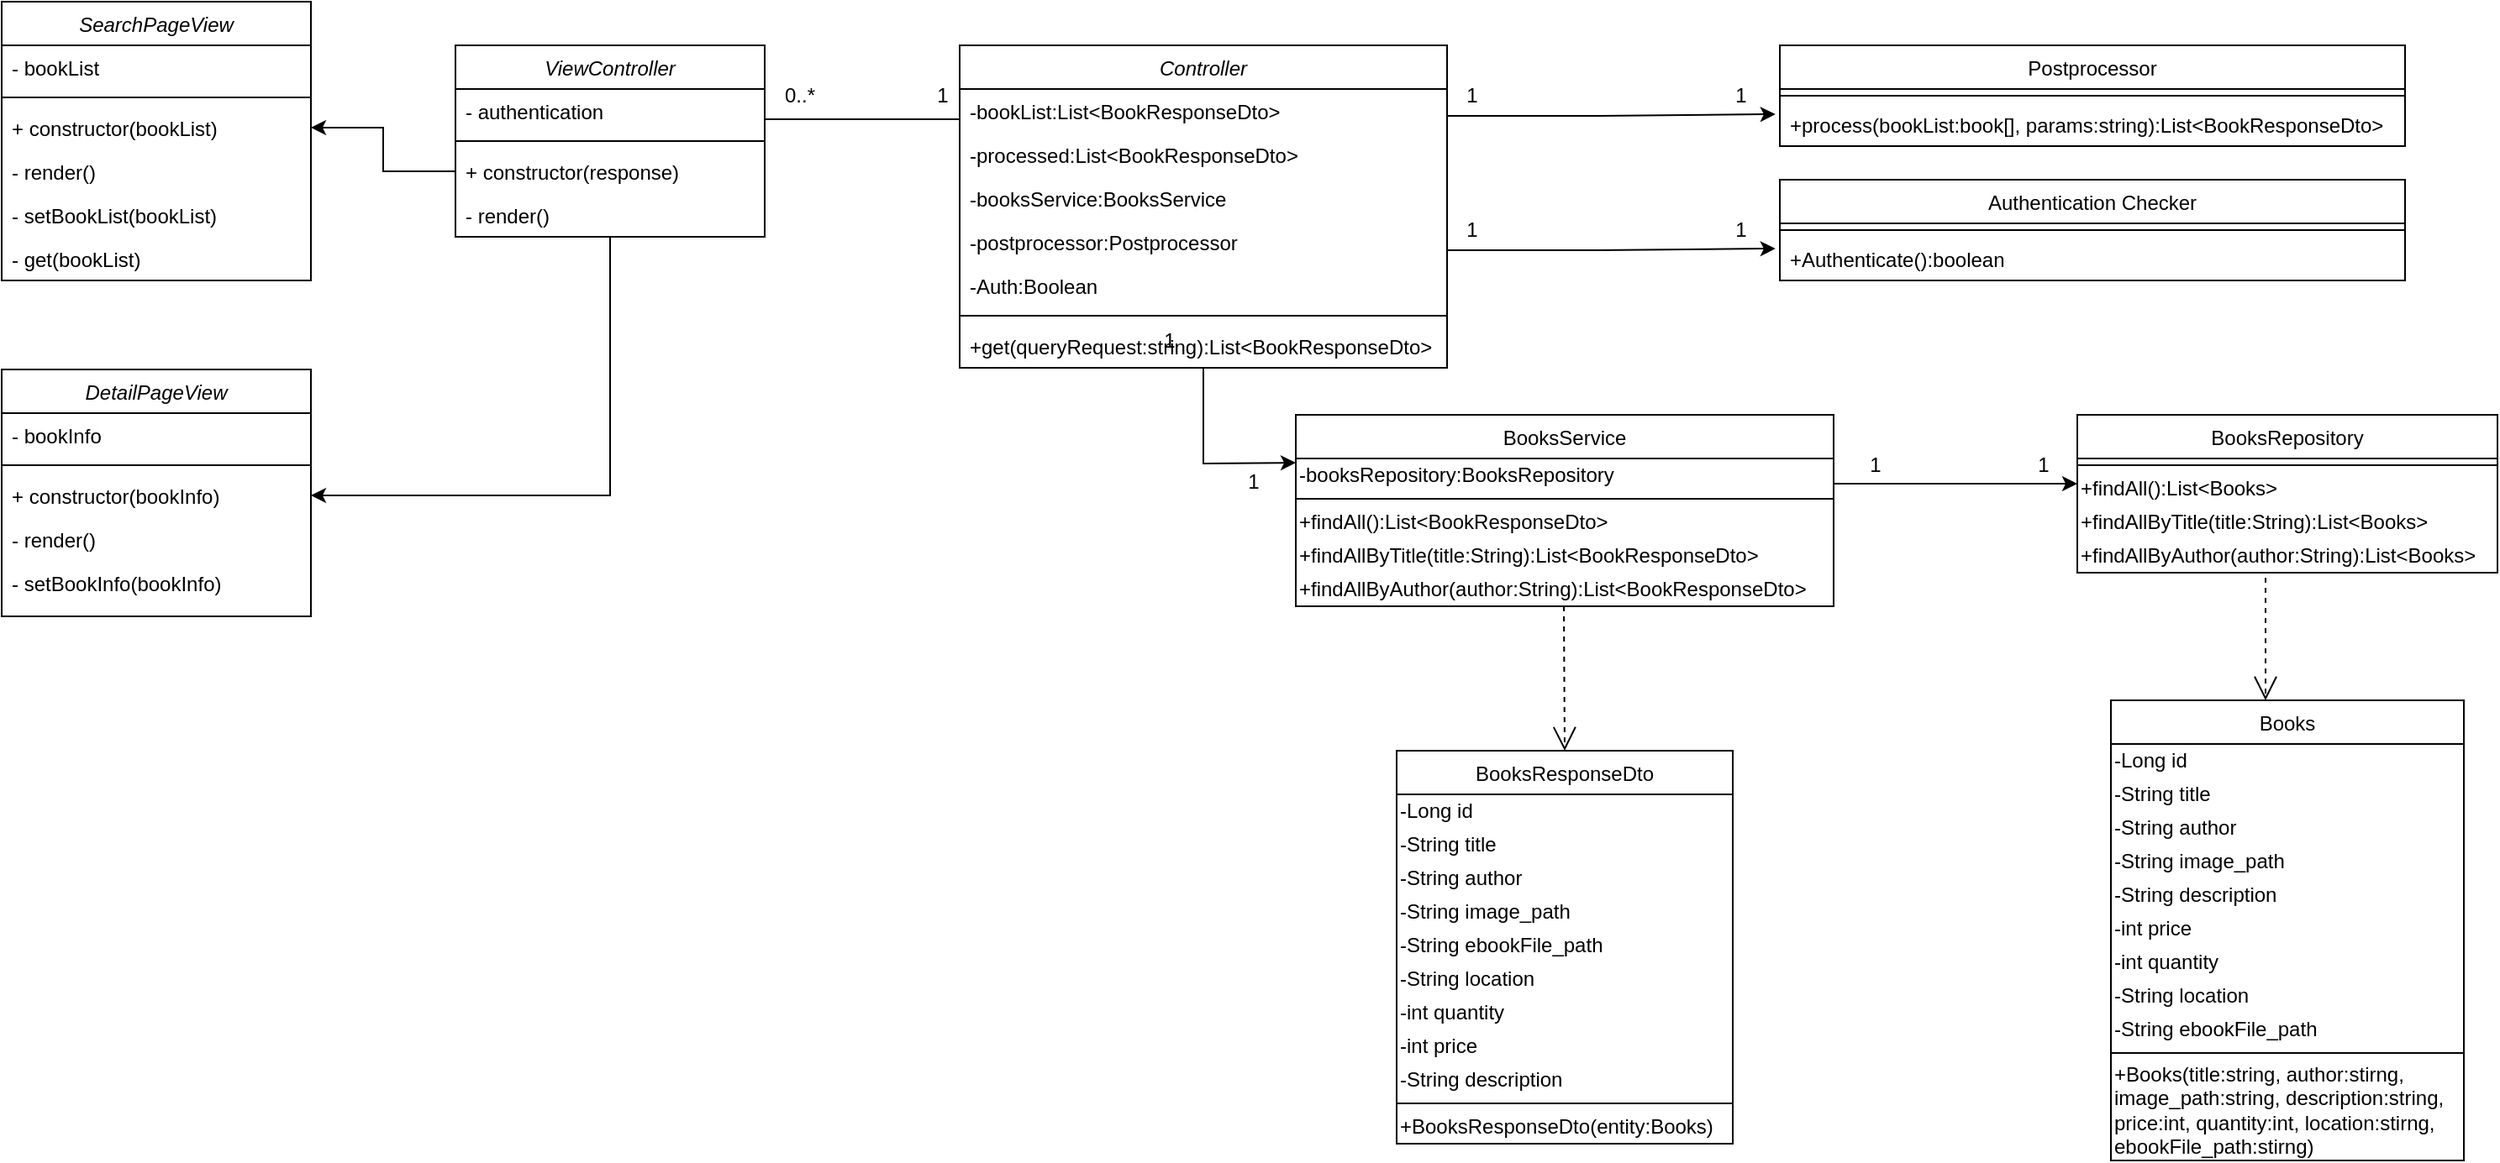<?xml version="1.0" encoding="UTF-8"?>
<mxfile version="14.6.12" type="google">
  <diagram id="C5RBs43oDa-KdzZeNtuy" name="Page-1">
    <mxGraphModel dx="1527" dy="783" grid="1" gridSize="10" guides="1" tooltips="1" connect="1" arrows="1" fold="1" page="1" pageScale="1" pageWidth="827" pageHeight="1169" math="0" shadow="0">
      <root>
        <mxCell id="WIyWlLk6GJQsqaUBKTNV-0" />
        <mxCell id="WIyWlLk6GJQsqaUBKTNV-1" parent="WIyWlLk6GJQsqaUBKTNV-0" />
        <mxCell id="rIcRkJEfpDPE-DKYKapH-11" style="edgeStyle=orthogonalEdgeStyle;rounded=0;orthogonalLoop=1;jettySize=auto;html=1;entryX=1;entryY=0.5;entryDx=0;entryDy=0;exitX=0.5;exitY=1;exitDx=0;exitDy=0;" parent="WIyWlLk6GJQsqaUBKTNV-1" source="KyIwPCERVtKZh0uVxA03-13" target="rIcRkJEfpDPE-DKYKapH-8" edge="1">
          <mxGeometry relative="1" as="geometry">
            <mxPoint x="101.08" y="233.012" as="sourcePoint" />
          </mxGeometry>
        </mxCell>
        <mxCell id="zkfFHV4jXpPFQw0GAbJ--17" value="Postprocessor" style="swimlane;fontStyle=0;align=center;verticalAlign=top;childLayout=stackLayout;horizontal=1;startSize=26;horizontalStack=0;resizeParent=1;resizeLast=0;collapsible=1;marginBottom=0;rounded=0;shadow=0;strokeWidth=1;" parent="WIyWlLk6GJQsqaUBKTNV-1" vertex="1">
          <mxGeometry x="798" y="120" width="372" height="60" as="geometry">
            <mxRectangle x="550" y="140" width="160" height="26" as="alternateBounds" />
          </mxGeometry>
        </mxCell>
        <mxCell id="zkfFHV4jXpPFQw0GAbJ--23" value="" style="line;html=1;strokeWidth=1;align=left;verticalAlign=middle;spacingTop=-1;spacingLeft=3;spacingRight=3;rotatable=0;labelPosition=right;points=[];portConstraint=eastwest;" parent="zkfFHV4jXpPFQw0GAbJ--17" vertex="1">
          <mxGeometry y="26" width="372" height="8" as="geometry" />
        </mxCell>
        <mxCell id="zkfFHV4jXpPFQw0GAbJ--24" value="+process(bookList:book[], params:string):List&lt;BookResponseDto&gt;" style="text;align=left;verticalAlign=top;spacingLeft=4;spacingRight=4;overflow=hidden;rotatable=0;points=[[0,0.5],[1,0.5]];portConstraint=eastwest;" parent="zkfFHV4jXpPFQw0GAbJ--17" vertex="1">
          <mxGeometry y="34" width="372" height="26" as="geometry" />
        </mxCell>
        <mxCell id="zkfFHV4jXpPFQw0GAbJ--0" value="Controller" style="swimlane;fontStyle=2;align=center;verticalAlign=top;childLayout=stackLayout;horizontal=1;startSize=26;horizontalStack=0;resizeParent=1;resizeLast=0;collapsible=1;marginBottom=0;rounded=0;shadow=0;strokeWidth=1;" parent="WIyWlLk6GJQsqaUBKTNV-1" vertex="1">
          <mxGeometry x="310" y="120" width="290" height="192" as="geometry">
            <mxRectangle x="230" y="140" width="160" height="26" as="alternateBounds" />
          </mxGeometry>
        </mxCell>
        <mxCell id="KyIwPCERVtKZh0uVxA03-4" value="-bookList:List&lt;BookResponseDto&gt;&#xa;" style="text;align=left;verticalAlign=top;spacingLeft=4;spacingRight=4;overflow=hidden;rotatable=0;points=[[0,0.5],[1,0.5]];portConstraint=eastwest;" parent="zkfFHV4jXpPFQw0GAbJ--0" vertex="1">
          <mxGeometry y="26" width="290" height="26" as="geometry" />
        </mxCell>
        <mxCell id="KyIwPCERVtKZh0uVxA03-7" value="-processed:List&lt;BookResponseDto&gt;&#xa;" style="text;align=left;verticalAlign=top;spacingLeft=4;spacingRight=4;overflow=hidden;rotatable=0;points=[[0,0.5],[1,0.5]];portConstraint=eastwest;" parent="zkfFHV4jXpPFQw0GAbJ--0" vertex="1">
          <mxGeometry y="52" width="290" height="26" as="geometry" />
        </mxCell>
        <mxCell id="TJAdjBnr4JNYetZfP2Mc-32" value="-booksService:BooksService&#xa;" style="text;align=left;verticalAlign=top;spacingLeft=4;spacingRight=4;overflow=hidden;rotatable=0;points=[[0,0.5],[1,0.5]];portConstraint=eastwest;" parent="zkfFHV4jXpPFQw0GAbJ--0" vertex="1">
          <mxGeometry y="78" width="290" height="26" as="geometry" />
        </mxCell>
        <mxCell id="TJAdjBnr4JNYetZfP2Mc-33" value="-postprocessor:Postprocessor&#xa;" style="text;align=left;verticalAlign=top;spacingLeft=4;spacingRight=4;overflow=hidden;rotatable=0;points=[[0,0.5],[1,0.5]];portConstraint=eastwest;" parent="zkfFHV4jXpPFQw0GAbJ--0" vertex="1">
          <mxGeometry y="104" width="290" height="26" as="geometry" />
        </mxCell>
        <mxCell id="Cd2y-sdAbBTNfxTbk6kR-6" value="-Auth:Boolean&#xa;" style="text;align=left;verticalAlign=top;spacingLeft=4;spacingRight=4;overflow=hidden;rotatable=0;points=[[0,0.5],[1,0.5]];portConstraint=eastwest;" vertex="1" parent="zkfFHV4jXpPFQw0GAbJ--0">
          <mxGeometry y="130" width="290" height="26" as="geometry" />
        </mxCell>
        <mxCell id="zkfFHV4jXpPFQw0GAbJ--4" value="" style="line;html=1;strokeWidth=1;align=left;verticalAlign=middle;spacingTop=-1;spacingLeft=3;spacingRight=3;rotatable=0;labelPosition=right;points=[];portConstraint=eastwest;" parent="zkfFHV4jXpPFQw0GAbJ--0" vertex="1">
          <mxGeometry y="156" width="290" height="10" as="geometry" />
        </mxCell>
        <mxCell id="zkfFHV4jXpPFQw0GAbJ--5" value="+get(queryRequest:string):List&lt;BookResponseDto&gt;" style="text;align=left;verticalAlign=top;spacingLeft=4;spacingRight=4;overflow=hidden;rotatable=0;points=[[0,0.5],[1,0.5]];portConstraint=eastwest;" parent="zkfFHV4jXpPFQw0GAbJ--0" vertex="1">
          <mxGeometry y="166" width="290" height="26" as="geometry" />
        </mxCell>
        <mxCell id="zkfFHV4jXpPFQw0GAbJ--13" value="BooksRepository" style="swimlane;fontStyle=0;align=center;verticalAlign=top;childLayout=stackLayout;horizontal=1;startSize=26;horizontalStack=0;resizeParent=1;resizeLast=0;collapsible=1;marginBottom=0;rounded=0;shadow=0;strokeWidth=1;" parent="WIyWlLk6GJQsqaUBKTNV-1" vertex="1">
          <mxGeometry x="975" y="340" width="250" height="94" as="geometry">
            <mxRectangle x="340" y="380" width="170" height="26" as="alternateBounds" />
          </mxGeometry>
        </mxCell>
        <mxCell id="zkfFHV4jXpPFQw0GAbJ--15" value="" style="line;html=1;strokeWidth=1;align=left;verticalAlign=middle;spacingTop=-1;spacingLeft=3;spacingRight=3;rotatable=0;labelPosition=right;points=[];portConstraint=eastwest;" parent="zkfFHV4jXpPFQw0GAbJ--13" vertex="1">
          <mxGeometry y="26" width="250" height="8" as="geometry" />
        </mxCell>
        <mxCell id="KyIwPCERVtKZh0uVxA03-1" value="+findAll():List&amp;lt;Books&amp;gt;" style="text;html=1;align=left;verticalAlign=middle;resizable=0;points=[];autosize=1;strokeColor=none;" parent="zkfFHV4jXpPFQw0GAbJ--13" vertex="1">
          <mxGeometry y="34" width="250" height="20" as="geometry" />
        </mxCell>
        <mxCell id="jCG-hrCuMHHGsSeH38Ic-3" value="+findAllByTitle(title:String):List&amp;lt;Books&amp;gt;" style="text;html=1;align=left;verticalAlign=middle;resizable=0;points=[];autosize=1;strokeColor=none;" parent="zkfFHV4jXpPFQw0GAbJ--13" vertex="1">
          <mxGeometry y="54" width="250" height="20" as="geometry" />
        </mxCell>
        <mxCell id="jCG-hrCuMHHGsSeH38Ic-4" value="+findAllByAuthor(author:String):List&amp;lt;Books&amp;gt;" style="text;html=1;align=left;verticalAlign=middle;resizable=0;points=[];autosize=1;strokeColor=none;" parent="zkfFHV4jXpPFQw0GAbJ--13" vertex="1">
          <mxGeometry y="74" width="250" height="20" as="geometry" />
        </mxCell>
        <mxCell id="KyIwPCERVtKZh0uVxA03-5" value="" style="endArrow=classic;html=1;exitX=0.5;exitY=1;exitDx=0;exitDy=0;rounded=0;entryX=0;entryY=0.25;entryDx=0;entryDy=0;" parent="WIyWlLk6GJQsqaUBKTNV-1" source="zkfFHV4jXpPFQw0GAbJ--0" target="TJAdjBnr4JNYetZfP2Mc-0" edge="1">
          <mxGeometry width="50" height="50" relative="1" as="geometry">
            <mxPoint x="600" y="330" as="sourcePoint" />
            <mxPoint x="580" y="499" as="targetPoint" />
            <Array as="points">
              <mxPoint x="455" y="369" />
            </Array>
          </mxGeometry>
        </mxCell>
        <mxCell id="KyIwPCERVtKZh0uVxA03-12" value="1" style="text;html=1;strokeColor=none;fillColor=none;align=center;verticalAlign=middle;whiteSpace=wrap;rounded=0;" parent="WIyWlLk6GJQsqaUBKTNV-1" vertex="1">
          <mxGeometry x="290" y="140" width="20" height="20" as="geometry" />
        </mxCell>
        <mxCell id="KyIwPCERVtKZh0uVxA03-8" value="" style="endArrow=classic;html=1;rounded=0;entryX=-0.007;entryY=0.269;entryDx=0;entryDy=0;entryPerimeter=0;" parent="WIyWlLk6GJQsqaUBKTNV-1" target="zkfFHV4jXpPFQw0GAbJ--24" edge="1">
          <mxGeometry width="50" height="50" relative="1" as="geometry">
            <mxPoint x="600" y="162" as="sourcePoint" />
            <mxPoint x="750" y="162" as="targetPoint" />
            <Array as="points">
              <mxPoint x="690" y="162" />
            </Array>
          </mxGeometry>
        </mxCell>
        <mxCell id="KyIwPCERVtKZh0uVxA03-13" value="ViewController" style="swimlane;fontStyle=2;align=center;verticalAlign=top;childLayout=stackLayout;horizontal=1;startSize=26;horizontalStack=0;resizeParent=1;resizeLast=0;collapsible=1;marginBottom=0;rounded=0;shadow=0;strokeWidth=1;" parent="WIyWlLk6GJQsqaUBKTNV-1" vertex="1">
          <mxGeometry x="10" y="120" width="184" height="114" as="geometry">
            <mxRectangle x="230" y="140" width="160" height="26" as="alternateBounds" />
          </mxGeometry>
        </mxCell>
        <mxCell id="WxyLka3byEOhRRzZj3TD-8" value="- authentication" style="text;align=left;verticalAlign=top;spacingLeft=4;spacingRight=4;overflow=hidden;rotatable=0;points=[[0,0.5],[1,0.5]];portConstraint=eastwest;" parent="KyIwPCERVtKZh0uVxA03-13" vertex="1">
          <mxGeometry y="26" width="184" height="26" as="geometry" />
        </mxCell>
        <mxCell id="KyIwPCERVtKZh0uVxA03-16" value="" style="line;html=1;strokeWidth=1;align=left;verticalAlign=middle;spacingTop=-1;spacingLeft=3;spacingRight=3;rotatable=0;labelPosition=right;points=[];portConstraint=eastwest;" parent="KyIwPCERVtKZh0uVxA03-13" vertex="1">
          <mxGeometry y="52" width="184" height="10" as="geometry" />
        </mxCell>
        <mxCell id="KyIwPCERVtKZh0uVxA03-17" value="+ constructor(response)" style="text;align=left;verticalAlign=top;spacingLeft=4;spacingRight=4;overflow=hidden;rotatable=0;points=[[0,0.5],[1,0.5]];portConstraint=eastwest;" parent="KyIwPCERVtKZh0uVxA03-13" vertex="1">
          <mxGeometry y="62" width="184" height="26" as="geometry" />
        </mxCell>
        <mxCell id="rIcRkJEfpDPE-DKYKapH-14" value="- render()" style="text;align=left;verticalAlign=top;spacingLeft=4;spacingRight=4;overflow=hidden;rotatable=0;points=[[0,0.5],[1,0.5]];portConstraint=eastwest;" parent="KyIwPCERVtKZh0uVxA03-13" vertex="1">
          <mxGeometry y="88" width="184" height="26" as="geometry" />
        </mxCell>
        <mxCell id="KyIwPCERVtKZh0uVxA03-20" value="0..*" style="text;html=1;strokeColor=none;fillColor=none;align=center;verticalAlign=middle;whiteSpace=wrap;rounded=0;" parent="WIyWlLk6GJQsqaUBKTNV-1" vertex="1">
          <mxGeometry x="200" y="140" width="30" height="20" as="geometry" />
        </mxCell>
        <mxCell id="TJAdjBnr4JNYetZfP2Mc-0" value="BooksService" style="swimlane;fontStyle=0;align=center;verticalAlign=top;childLayout=stackLayout;horizontal=1;startSize=26;horizontalStack=0;resizeParent=1;resizeLast=0;collapsible=1;marginBottom=0;rounded=0;shadow=0;strokeWidth=1;" parent="WIyWlLk6GJQsqaUBKTNV-1" vertex="1">
          <mxGeometry x="510" y="340" width="320" height="114" as="geometry">
            <mxRectangle x="340" y="380" width="170" height="26" as="alternateBounds" />
          </mxGeometry>
        </mxCell>
        <mxCell id="TJAdjBnr4JNYetZfP2Mc-31" value="-booksRepository:BooksRepository" style="text;html=1;align=left;verticalAlign=middle;resizable=0;points=[];autosize=1;strokeColor=none;" parent="TJAdjBnr4JNYetZfP2Mc-0" vertex="1">
          <mxGeometry y="26" width="320" height="20" as="geometry" />
        </mxCell>
        <mxCell id="TJAdjBnr4JNYetZfP2Mc-1" value="" style="line;html=1;strokeWidth=1;align=left;verticalAlign=middle;spacingTop=-1;spacingLeft=3;spacingRight=3;rotatable=0;labelPosition=right;points=[];portConstraint=eastwest;" parent="TJAdjBnr4JNYetZfP2Mc-0" vertex="1">
          <mxGeometry y="46" width="320" height="8" as="geometry" />
        </mxCell>
        <mxCell id="TJAdjBnr4JNYetZfP2Mc-2" value="+findAll():List&amp;lt;BookResponseDto&amp;gt;" style="text;html=1;align=left;verticalAlign=middle;resizable=0;points=[];autosize=1;strokeColor=none;" parent="TJAdjBnr4JNYetZfP2Mc-0" vertex="1">
          <mxGeometry y="54" width="320" height="20" as="geometry" />
        </mxCell>
        <mxCell id="TJAdjBnr4JNYetZfP2Mc-30" value="+findAllByTitle(title:String):List&amp;lt;BookResponseDto&amp;gt;" style="text;html=1;align=left;verticalAlign=middle;resizable=0;points=[];autosize=1;strokeColor=none;" parent="TJAdjBnr4JNYetZfP2Mc-0" vertex="1">
          <mxGeometry y="74" width="320" height="20" as="geometry" />
        </mxCell>
        <mxCell id="jCG-hrCuMHHGsSeH38Ic-2" value="+findAllByAuthor(author:String):List&amp;lt;BookResponseDto&amp;gt;" style="text;html=1;align=left;verticalAlign=middle;resizable=0;points=[];autosize=1;strokeColor=none;" parent="TJAdjBnr4JNYetZfP2Mc-0" vertex="1">
          <mxGeometry y="94" width="320" height="20" as="geometry" />
        </mxCell>
        <mxCell id="TJAdjBnr4JNYetZfP2Mc-3" value="Books" style="swimlane;fontStyle=0;align=center;verticalAlign=top;childLayout=stackLayout;horizontal=1;startSize=26;horizontalStack=0;resizeParent=1;resizeLast=0;collapsible=1;marginBottom=0;rounded=0;shadow=0;strokeWidth=1;" parent="WIyWlLk6GJQsqaUBKTNV-1" vertex="1">
          <mxGeometry x="995" y="510" width="210" height="274" as="geometry">
            <mxRectangle x="340" y="380" width="170" height="26" as="alternateBounds" />
          </mxGeometry>
        </mxCell>
        <mxCell id="TJAdjBnr4JNYetZfP2Mc-9" value="-Long id" style="text;html=1;align=left;verticalAlign=middle;resizable=0;points=[];autosize=1;strokeColor=none;" parent="TJAdjBnr4JNYetZfP2Mc-3" vertex="1">
          <mxGeometry y="26" width="210" height="20" as="geometry" />
        </mxCell>
        <mxCell id="TJAdjBnr4JNYetZfP2Mc-10" value="-String title&lt;span style=&quot;color: rgba(0 , 0 , 0 , 0) ; font-family: monospace ; font-size: 0px&quot;&gt;%3CmxGraphModel%3E%3Croot%3E%3CmxCell%20id%3D%220%22%2F%3E%3CmxCell%20id%3D%221%22%20parent%3D%220%22%2F%3E%3CmxCell%20id%3D%222%22%20value%3D%22%2B%22%20style%3D%22text%3Bhtml%3D1%3Balign%3Dleft%3BverticalAlign%3Dmiddle%3Bresizable%3D0%3Bpoints%3D%5B%5D%3Bautosize%3D1%3BstrokeColor%3Dnone%3B%22%20vertex%3D%221%22%20parent%3D%221%22%3E%3CmxGeometry%20x%3D%22730%22%20y%3D%22296%22%20width%3D%22180%22%20height%3D%2220%22%20as%3D%22geometry%22%2F%3E%3C%2FmxCell%3E%3C%2Froot%3E%3C%2FmxGraphModel%3E&lt;/span&gt;" style="text;html=1;align=left;verticalAlign=middle;resizable=0;points=[];autosize=1;strokeColor=none;" parent="TJAdjBnr4JNYetZfP2Mc-3" vertex="1">
          <mxGeometry y="46" width="210" height="20" as="geometry" />
        </mxCell>
        <mxCell id="TJAdjBnr4JNYetZfP2Mc-11" value="-String author&lt;span style=&quot;color: rgba(0 , 0 , 0 , 0) ; font-family: monospace ; font-size: 0px&quot;&gt;%3CmxGraphModel%3E%3Croot%3E%3CmxCell%20id%3D%220%22%2F%3E%3CmxCell%20id%3D%221%22%20parent%3D%220%22%2F%3E%3CmxCell%20id%3D%222%22%20value%3D%22%2B%22%20style%3D%22text%3Bhtml%3D1%3Balign%3Dleft%3BverticalAlign%3Dmiddle%3Bresizable%3D0%3Bpoints%3D%5B%5D%3Bautosize%3D1%3BstrokeColor%3Dnone%3B%22%20vertex%3D%221%22%20parent%3D%221%22%3E%3CmxGeometry%20x%3D%22730%22%20y%3D%22296%22%20width%3D%22180%22%20height%3D%2220%22%20as%3D%22geometry%22%2F%3E%3C%2FmxCell%3E%3C%2Froot%3E%3C%2FmxGraphModel%3E&lt;/span&gt;" style="text;html=1;align=left;verticalAlign=middle;resizable=0;points=[];autosize=1;strokeColor=none;" parent="TJAdjBnr4JNYetZfP2Mc-3" vertex="1">
          <mxGeometry y="66" width="210" height="20" as="geometry" />
        </mxCell>
        <mxCell id="TJAdjBnr4JNYetZfP2Mc-12" value="-String image_path&lt;span style=&quot;color: rgba(0 , 0 , 0 , 0) ; font-family: monospace ; font-size: 0px&quot;&gt;%3CmxGraphModel%3E%3Croot%3E%3CmxCell%20id%3D%220%22%2F%3E%3CmxCell%20id%3D%221%22%20parent%3D%220%22%2F%3E%3CmxCell%20id%3D%222%22%20value%3D%22%2B%22%20style%3D%22text%3Bhtml%3D1%3Balign%3Dleft%3BverticalAlign%3Dmiddle%3Bresizable%3D0%3Bpoints%3D%5B%5D%3Bautosize%3D1%3BstrokeColor%3Dnone%3B%22%20vertex%3D%221%22%20parent%3D%221%22%3E%3CmxGeometry%20x%3D%22730%22%20y%3D%22296%22%20width%3D%22180%22%20height%3D%2220%22%20as%3D%22geometry%22%2F%3E%3C%2FmxCell%3E%3C%2Froot%3E%3C%2FmxGraphModel%3E&lt;/span&gt;" style="text;html=1;align=left;verticalAlign=middle;resizable=0;points=[];autosize=1;strokeColor=none;" parent="TJAdjBnr4JNYetZfP2Mc-3" vertex="1">
          <mxGeometry y="86" width="210" height="20" as="geometry" />
        </mxCell>
        <mxCell id="TJAdjBnr4JNYetZfP2Mc-13" value="-String description&lt;span style=&quot;color: rgba(0 , 0 , 0 , 0) ; font-family: monospace ; font-size: 0px&quot;&gt;%3CmxGraphModel%3E%3Croot%3E%3CmxCell%20id%3D%220%22%2F%3E%3CmxCell%20id%3D%221%22%20parent%3D%220%22%2F%3E%3CmxCell%20id%3D%222%22%20value%3D%22%2B%22%20style%3D%22text%3Bhtml%3D1%3Balign%3Dleft%3BverticalAlign%3Dmiddle%3Bresizable%3D0%3Bpoints%3D%5B%5D%3Bautosize%3D1%3BstrokeColor%3Dnone%3B%22%20vertex%3D%221%22%20parent%3D%221%22%3E%3CmxGeometry%20x%3D%22730%22%20y%3D%22296%22%20width%3D%22180%22%20height%3D%2220%22%20as%3D%22geometry%22%2F%3E%3C%2FmxCell%3E%3C%2Froot%3E%3C%2FmxGraphModel%3E&lt;/span&gt;" style="text;html=1;align=left;verticalAlign=middle;resizable=0;points=[];autosize=1;strokeColor=none;" parent="TJAdjBnr4JNYetZfP2Mc-3" vertex="1">
          <mxGeometry y="106" width="210" height="20" as="geometry" />
        </mxCell>
        <mxCell id="TJAdjBnr4JNYetZfP2Mc-14" value="-int price&lt;span style=&quot;color: rgba(0 , 0 , 0 , 0) ; font-family: monospace ; font-size: 0px&quot;&gt;3CmxGraphModel%3E%3Croot%3E%3CmxCell%20id%3D%220%22%2F%3E%3CmxCell%20id%3D%221%22%20parent%3D%220%22%2F%3E%3CmxCell%20id%3D%222%22%20value%3D%22%2B%22%20style%3D%22text%3Bhtml%3D1%3Balign%3Dleft%3BverticalAlign%3Dmiddle%3Bresizable%3D0%3Bpoints%3D%5B%5D%3Bautosize%3D1%3BstrokeColor%3Dnone%3B%22%20vertex%3D%221%22%20parent%3D%221%22%3E%3CmxGeometry%20x%3D%22730%22%20y%3D%22296%22%20width%3D%22180%22%20height%3D%2220%22%20as%3D%22geometry%22%2F%3E%3C%2FmxCell%3E%3C%2Froot%3E%3C%2FmxGraphModel%3E&lt;/span&gt;" style="text;html=1;align=left;verticalAlign=middle;resizable=0;points=[];autosize=1;strokeColor=none;" parent="TJAdjBnr4JNYetZfP2Mc-3" vertex="1">
          <mxGeometry y="126" width="210" height="20" as="geometry" />
        </mxCell>
        <mxCell id="TJAdjBnr4JNYetZfP2Mc-15" value="-int quantity&lt;span style=&quot;color: rgba(0 , 0 , 0 , 0) ; font-family: monospace ; font-size: 0px&quot;&gt;3CmxGraphModel%3E%3Croot%3E%3CmxCell%20id%3D%220%22%2F%3E%3CmxCell%20id%3D%221%22%20parent%3D%220%22%2F%3E%3CmxCell%20id%3D%222%22%20value%3D%22%2B%22%20style%3D%22text%3Bhtml%3D1%3Balign%3Dleft%3BverticalAlign%3Dmiddle%3Bresizable%3D0%3Bpoints%3D%5B%5D%3Bautosize%3D1%3BstrokeColor%3Dnone%3B%22%20vertex%3D%221%22%20parent%3D%221%22%3E%3CmxGeometry%20x%3D%22730%22%20y%3D%22296%22%20width%3D%22180%22%20height%3D%2220%22%20as%3D%22geometry%22%2F%3E%3C%2FmxCell%3E%3C%2Froot%3E%3C%2FmxGraphModel&lt;/span&gt;" style="text;html=1;align=left;verticalAlign=middle;resizable=0;points=[];autosize=1;strokeColor=none;" parent="TJAdjBnr4JNYetZfP2Mc-3" vertex="1">
          <mxGeometry y="146" width="210" height="20" as="geometry" />
        </mxCell>
        <mxCell id="TJAdjBnr4JNYetZfP2Mc-16" value="-String location&lt;span style=&quot;color: rgba(0 , 0 , 0 , 0) ; font-family: monospace ; font-size: 0px&quot;&gt;%3E%3Croot%3E%3CmxCell%20id%3D%220%22%2F%3E%3CmxCell%20id%3D%221%22%20parent%3D%220%22%2F%3E%3CmxCell%20id%3D%222%22%20value%3D%22%2B%22%20style%3D%22text%3Bhtml%3D1%3Balign%3Dleft%3BverticalAlign%3Dmiddle%3Bresizable%3D0%3Bpoints%3D%5B%5D%3Bautosize%3D1%3BstrokeColor%3Dnone%3B%22%20vertex%3D%221%22%20parent%3D%221%22%3E%3CmxGeometry%20x%3D%22730%22%20y%3D%22296%22%20width%3D%22180%22%20height%3D%2220%22%20as%3D%22geometry%22%2F%3E%3C%2FmxCell%3E%3C%2Froot%3E%3C%2FmxGraphModel&lt;/span&gt;" style="text;html=1;align=left;verticalAlign=middle;resizable=0;points=[];autosize=1;strokeColor=none;" parent="TJAdjBnr4JNYetZfP2Mc-3" vertex="1">
          <mxGeometry y="166" width="210" height="20" as="geometry" />
        </mxCell>
        <mxCell id="TJAdjBnr4JNYetZfP2Mc-17" value="-String ebookFile_path&lt;span style=&quot;color: rgba(0 , 0 , 0 , 0) ; font-family: monospace ; font-size: 0px&quot;&gt;%3E%3Croot%3E%3CmxCell%20id%3D%220%22%2F%3E%3CmxCell%20id%3D%221%22%20parent%3D%220%22%2F%3E%3CmxCell%20id%3D%222%22%20value%3D%22%2B%22%20style%3D%22text%3Bhtml%3D1%3Balign%3Dleft%3BverticalAlign%3Dmiddle%3Bresizable%3D0%3Bpoints%3D%5B%5D%3Bautosize%3D1%3BstrokeColor%3Dnone%3B%22%20vertex%3D%221%22%20parent%3D%221%22%3E%3CmxGeometry%20x%3D%22730%22%20y%3D%22296%22%20width%3D%22180%22%20height%3D%2220%22%20as%3D%22geometry%22%2F%3E%3C%2FmxCell%3E%3C%2Froot%3E%3C%2FmxGraphModel&lt;/span&gt;" style="text;html=1;align=left;verticalAlign=middle;resizable=0;points=[];autosize=1;strokeColor=none;" parent="TJAdjBnr4JNYetZfP2Mc-3" vertex="1">
          <mxGeometry y="186" width="210" height="20" as="geometry" />
        </mxCell>
        <mxCell id="TJAdjBnr4JNYetZfP2Mc-4" value="" style="line;html=1;strokeWidth=1;align=left;verticalAlign=middle;spacingTop=-1;spacingLeft=3;spacingRight=3;rotatable=0;labelPosition=right;points=[];portConstraint=eastwest;" parent="TJAdjBnr4JNYetZfP2Mc-3" vertex="1">
          <mxGeometry y="206" width="210" height="8" as="geometry" />
        </mxCell>
        <mxCell id="TJAdjBnr4JNYetZfP2Mc-5" value="+Books(title:string, author:stirng,&lt;br&gt;image_path:string, description:string,&lt;br&gt;price:int, quantity:int, location:stirng,&lt;br&gt;ebookFile_path:stirng)" style="text;html=1;align=left;verticalAlign=middle;resizable=0;points=[];autosize=1;strokeColor=none;" parent="TJAdjBnr4JNYetZfP2Mc-3" vertex="1">
          <mxGeometry y="214" width="210" height="60" as="geometry" />
        </mxCell>
        <mxCell id="TJAdjBnr4JNYetZfP2Mc-6" value="BooksResponseDto" style="swimlane;fontStyle=0;align=center;verticalAlign=top;childLayout=stackLayout;horizontal=1;startSize=26;horizontalStack=0;resizeParent=1;resizeLast=0;collapsible=1;marginBottom=0;rounded=0;shadow=0;strokeWidth=1;" parent="WIyWlLk6GJQsqaUBKTNV-1" vertex="1">
          <mxGeometry x="570" y="540" width="200" height="234" as="geometry">
            <mxRectangle x="340" y="380" width="170" height="26" as="alternateBounds" />
          </mxGeometry>
        </mxCell>
        <mxCell id="TJAdjBnr4JNYetZfP2Mc-21" value="-Long id" style="text;html=1;align=left;verticalAlign=middle;resizable=0;points=[];autosize=1;strokeColor=none;" parent="TJAdjBnr4JNYetZfP2Mc-6" vertex="1">
          <mxGeometry y="26" width="200" height="20" as="geometry" />
        </mxCell>
        <mxCell id="TJAdjBnr4JNYetZfP2Mc-22" value="-String title&lt;span style=&quot;color: rgba(0 , 0 , 0 , 0) ; font-family: monospace ; font-size: 0px&quot;&gt;%3CmxGraphModel%3E%3Croot%3E%3CmxCell%20id%3D%220%22%2F%3E%3CmxCell%20id%3D%221%22%20parent%3D%220%22%2F%3E%3CmxCell%20id%3D%222%22%20value%3D%22%2B%22%20style%3D%22text%3Bhtml%3D1%3Balign%3Dleft%3BverticalAlign%3Dmiddle%3Bresizable%3D0%3Bpoints%3D%5B%5D%3Bautosize%3D1%3BstrokeColor%3Dnone%3B%22%20vertex%3D%221%22%20parent%3D%221%22%3E%3CmxGeometry%20x%3D%22730%22%20y%3D%22296%22%20width%3D%22180%22%20height%3D%2220%22%20as%3D%22geometry%22%2F%3E%3C%2FmxCell%3E%3C%2Froot%3E%3C%2FmxGraphModel%3E&lt;/span&gt;" style="text;html=1;align=left;verticalAlign=middle;resizable=0;points=[];autosize=1;strokeColor=none;" parent="TJAdjBnr4JNYetZfP2Mc-6" vertex="1">
          <mxGeometry y="46" width="200" height="20" as="geometry" />
        </mxCell>
        <mxCell id="TJAdjBnr4JNYetZfP2Mc-23" value="-String author&lt;span style=&quot;color: rgba(0 , 0 , 0 , 0) ; font-family: monospace ; font-size: 0px&quot;&gt;%3CmxGraphModel%3E%3Croot%3E%3CmxCell%20id%3D%220%22%2F%3E%3CmxCell%20id%3D%221%22%20parent%3D%220%22%2F%3E%3CmxCell%20id%3D%222%22%20value%3D%22%2B%22%20style%3D%22text%3Bhtml%3D1%3Balign%3Dleft%3BverticalAlign%3Dmiddle%3Bresizable%3D0%3Bpoints%3D%5B%5D%3Bautosize%3D1%3BstrokeColor%3Dnone%3B%22%20vertex%3D%221%22%20parent%3D%221%22%3E%3CmxGeometry%20x%3D%22730%22%20y%3D%22296%22%20width%3D%22180%22%20height%3D%2220%22%20as%3D%22geometry%22%2F%3E%3C%2FmxCell%3E%3C%2Froot%3E%3C%2FmxGraphModel%3E&lt;/span&gt;" style="text;html=1;align=left;verticalAlign=middle;resizable=0;points=[];autosize=1;strokeColor=none;" parent="TJAdjBnr4JNYetZfP2Mc-6" vertex="1">
          <mxGeometry y="66" width="200" height="20" as="geometry" />
        </mxCell>
        <mxCell id="TJAdjBnr4JNYetZfP2Mc-24" value="-String image_path&lt;span style=&quot;color: rgba(0 , 0 , 0 , 0) ; font-family: monospace ; font-size: 0px&quot;&gt;%3CmxGraphModel%3E%3Croot%3E%3CmxCell%20id%3D%220%22%2F%3E%3CmxCell%20id%3D%221%22%20parent%3D%220%22%2F%3E%3CmxCell%20id%3D%222%22%20value%3D%22%2B%22%20style%3D%22text%3Bhtml%3D1%3Balign%3Dleft%3BverticalAlign%3Dmiddle%3Bresizable%3D0%3Bpoints%3D%5B%5D%3Bautosize%3D1%3BstrokeColor%3Dnone%3B%22%20vertex%3D%221%22%20parent%3D%221%22%3E%3CmxGeometry%20x%3D%22730%22%20y%3D%22296%22%20width%3D%22180%22%20height%3D%2220%22%20as%3D%22geometry%22%2F%3E%3C%2FmxCell%3E%3C%2Froot%3E%3C%2FmxGraphModel%3E&lt;/span&gt;" style="text;html=1;align=left;verticalAlign=middle;resizable=0;points=[];autosize=1;strokeColor=none;" parent="TJAdjBnr4JNYetZfP2Mc-6" vertex="1">
          <mxGeometry y="86" width="200" height="20" as="geometry" />
        </mxCell>
        <mxCell id="TJAdjBnr4JNYetZfP2Mc-29" value="-String ebookFile_path&lt;span style=&quot;color: rgba(0 , 0 , 0 , 0) ; font-family: monospace ; font-size: 0px&quot;&gt;%3E%3Croot%3E%3CmxCell%20id%3D%220%22%2F%3E%3CmxCell%20id%3D%221%22%20parent%3D%220%22%2F%3E%3CmxCell%20id%3D%222%22%20value%3D%22%2B%22%20style%3D%22text%3Bhtml%3D1%3Balign%3Dleft%3BverticalAlign%3Dmiddle%3Bresizable%3D0%3Bpoints%3D%5B%5D%3Bautosize%3D1%3BstrokeColor%3Dnone%3B%22%20vertex%3D%221%22%20parent%3D%221%22%3E%3CmxGeometry%20x%3D%22730%22%20y%3D%22296%22%20width%3D%22180%22%20height%3D%2220%22%20as%3D%22geometry%22%2F%3E%3C%2FmxCell%3E%3C%2Froot%3E%3C%2FmxGraphModel&lt;/span&gt;" style="text;html=1;align=left;verticalAlign=middle;resizable=0;points=[];autosize=1;strokeColor=none;" parent="TJAdjBnr4JNYetZfP2Mc-6" vertex="1">
          <mxGeometry y="106" width="200" height="20" as="geometry" />
        </mxCell>
        <mxCell id="TJAdjBnr4JNYetZfP2Mc-28" value="-String location&lt;span style=&quot;color: rgba(0 , 0 , 0 , 0) ; font-family: monospace ; font-size: 0px&quot;&gt;%3E%3Croot%3E%3CmxCell%20id%3D%220%22%2F%3E%3CmxCell%20id%3D%221%22%20parent%3D%220%22%2F%3E%3CmxCell%20id%3D%222%22%20value%3D%22%2B%22%20style%3D%22text%3Bhtml%3D1%3Balign%3Dleft%3BverticalAlign%3Dmiddle%3Bresizable%3D0%3Bpoints%3D%5B%5D%3Bautosize%3D1%3BstrokeColor%3Dnone%3B%22%20vertex%3D%221%22%20parent%3D%221%22%3E%3CmxGeometry%20x%3D%22730%22%20y%3D%22296%22%20width%3D%22180%22%20height%3D%2220%22%20as%3D%22geometry%22%2F%3E%3C%2FmxCell%3E%3C%2Froot%3E%3C%2FmxGraphModel&lt;/span&gt;" style="text;html=1;align=left;verticalAlign=middle;resizable=0;points=[];autosize=1;strokeColor=none;" parent="TJAdjBnr4JNYetZfP2Mc-6" vertex="1">
          <mxGeometry y="126" width="200" height="20" as="geometry" />
        </mxCell>
        <mxCell id="TJAdjBnr4JNYetZfP2Mc-27" value="-int quantity&lt;span style=&quot;color: rgba(0 , 0 , 0 , 0) ; font-family: monospace ; font-size: 0px&quot;&gt;3CmxGraphModel%3E%3Croot%3E%3CmxCell%20id%3D%220%22%2F%3E%3CmxCell%20id%3D%221%22%20parent%3D%220%22%2F%3E%3CmxCell%20id%3D%222%22%20value%3D%22%2B%22%20style%3D%22text%3Bhtml%3D1%3Balign%3Dleft%3BverticalAlign%3Dmiddle%3Bresizable%3D0%3Bpoints%3D%5B%5D%3Bautosize%3D1%3BstrokeColor%3Dnone%3B%22%20vertex%3D%221%22%20parent%3D%221%22%3E%3CmxGeometry%20x%3D%22730%22%20y%3D%22296%22%20width%3D%22180%22%20height%3D%2220%22%20as%3D%22geometry%22%2F%3E%3C%2FmxCell%3E%3C%2Froot%3E%3C%2FmxGraphModel&lt;/span&gt;" style="text;html=1;align=left;verticalAlign=middle;resizable=0;points=[];autosize=1;strokeColor=none;" parent="TJAdjBnr4JNYetZfP2Mc-6" vertex="1">
          <mxGeometry y="146" width="200" height="20" as="geometry" />
        </mxCell>
        <mxCell id="TJAdjBnr4JNYetZfP2Mc-26" value="-int price&lt;span style=&quot;color: rgba(0 , 0 , 0 , 0) ; font-family: monospace ; font-size: 0px&quot;&gt;3CmxGraphModel%3E%3Croot%3E%3CmxCell%20id%3D%220%22%2F%3E%3CmxCell%20id%3D%221%22%20parent%3D%220%22%2F%3E%3CmxCell%20id%3D%222%22%20value%3D%22%2B%22%20style%3D%22text%3Bhtml%3D1%3Balign%3Dleft%3BverticalAlign%3Dmiddle%3Bresizable%3D0%3Bpoints%3D%5B%5D%3Bautosize%3D1%3BstrokeColor%3Dnone%3B%22%20vertex%3D%221%22%20parent%3D%221%22%3E%3CmxGeometry%20x%3D%22730%22%20y%3D%22296%22%20width%3D%22180%22%20height%3D%2220%22%20as%3D%22geometry%22%2F%3E%3C%2FmxCell%3E%3C%2Froot%3E%3C%2FmxGraphModel%3E&lt;/span&gt;" style="text;html=1;align=left;verticalAlign=middle;resizable=0;points=[];autosize=1;strokeColor=none;" parent="TJAdjBnr4JNYetZfP2Mc-6" vertex="1">
          <mxGeometry y="166" width="200" height="20" as="geometry" />
        </mxCell>
        <mxCell id="TJAdjBnr4JNYetZfP2Mc-25" value="-String description&lt;span style=&quot;color: rgba(0 , 0 , 0 , 0) ; font-family: monospace ; font-size: 0px&quot;&gt;%3CmxGraphModel%3E%3Croot%3E%3CmxCell%20id%3D%220%22%2F%3E%3CmxCell%20id%3D%221%22%20parent%3D%220%22%2F%3E%3CmxCell%20id%3D%222%22%20value%3D%22%2B%22%20style%3D%22text%3Bhtml%3D1%3Balign%3Dleft%3BverticalAlign%3Dmiddle%3Bresizable%3D0%3Bpoints%3D%5B%5D%3Bautosize%3D1%3BstrokeColor%3Dnone%3B%22%20vertex%3D%221%22%20parent%3D%221%22%3E%3CmxGeometry%20x%3D%22730%22%20y%3D%22296%22%20width%3D%22180%22%20height%3D%2220%22%20as%3D%22geometry%22%2F%3E%3C%2FmxCell%3E%3C%2Froot%3E%3C%2FmxGraphModel%3E&lt;/span&gt;" style="text;html=1;align=left;verticalAlign=middle;resizable=0;points=[];autosize=1;strokeColor=none;" parent="TJAdjBnr4JNYetZfP2Mc-6" vertex="1">
          <mxGeometry y="186" width="200" height="20" as="geometry" />
        </mxCell>
        <mxCell id="TJAdjBnr4JNYetZfP2Mc-7" value="" style="line;html=1;strokeWidth=1;align=left;verticalAlign=middle;spacingTop=-1;spacingLeft=3;spacingRight=3;rotatable=0;labelPosition=right;points=[];portConstraint=eastwest;" parent="TJAdjBnr4JNYetZfP2Mc-6" vertex="1">
          <mxGeometry y="206" width="200" height="8" as="geometry" />
        </mxCell>
        <mxCell id="TJAdjBnr4JNYetZfP2Mc-8" value="+BooksResponseDto(entity:Books)" style="text;html=1;align=left;verticalAlign=middle;resizable=0;points=[];autosize=1;strokeColor=none;" parent="TJAdjBnr4JNYetZfP2Mc-6" vertex="1">
          <mxGeometry y="214" width="200" height="20" as="geometry" />
        </mxCell>
        <mxCell id="jCG-hrCuMHHGsSeH38Ic-0" value="" style="endArrow=open;endSize=12;dashed=1;html=1;rounded=0;entryX=0.5;entryY=0;entryDx=0;entryDy=0;" parent="WIyWlLk6GJQsqaUBKTNV-1" target="TJAdjBnr4JNYetZfP2Mc-6" edge="1">
          <mxGeometry x="-1" y="-106" width="160" relative="1" as="geometry">
            <mxPoint x="669.5" y="454" as="sourcePoint" />
            <mxPoint x="669.5" y="514" as="targetPoint" />
            <Array as="points" />
            <mxPoint x="-10" y="-22" as="offset" />
          </mxGeometry>
        </mxCell>
        <mxCell id="jCG-hrCuMHHGsSeH38Ic-1" value="" style="endArrow=open;endSize=12;dashed=1;html=1;rounded=0;" parent="WIyWlLk6GJQsqaUBKTNV-1" edge="1">
          <mxGeometry x="-1" y="-106" width="160" relative="1" as="geometry">
            <mxPoint x="1087" y="437" as="sourcePoint" />
            <mxPoint x="1087" y="510" as="targetPoint" />
            <Array as="points" />
            <mxPoint x="-10" y="-22" as="offset" />
          </mxGeometry>
        </mxCell>
        <mxCell id="jCG-hrCuMHHGsSeH38Ic-5" value="" style="endArrow=classic;html=1;exitX=1;exitY=0.75;exitDx=0;exitDy=0;rounded=0;exitPerimeter=0;entryX=0;entryY=0.35;entryDx=0;entryDy=0;entryPerimeter=0;" parent="WIyWlLk6GJQsqaUBKTNV-1" source="TJAdjBnr4JNYetZfP2Mc-31" target="KyIwPCERVtKZh0uVxA03-1" edge="1">
          <mxGeometry width="50" height="50" relative="1" as="geometry">
            <mxPoint x="870" y="370" as="sourcePoint" />
            <mxPoint x="925" y="452.5" as="targetPoint" />
            <Array as="points" />
          </mxGeometry>
        </mxCell>
        <mxCell id="jCG-hrCuMHHGsSeH38Ic-6" value="" style="line;strokeWidth=1;fillColor=none;align=left;verticalAlign=middle;spacingTop=-1;spacingLeft=3;spacingRight=3;rotatable=0;labelPosition=right;points=[];portConstraint=eastwest;" parent="WIyWlLk6GJQsqaUBKTNV-1" vertex="1">
          <mxGeometry x="194" y="160" width="116" height="8" as="geometry" />
        </mxCell>
        <mxCell id="jCG-hrCuMHHGsSeH38Ic-8" value="1" style="text;html=1;strokeColor=none;fillColor=none;align=center;verticalAlign=middle;whiteSpace=wrap;rounded=0;" parent="WIyWlLk6GJQsqaUBKTNV-1" vertex="1">
          <mxGeometry x="840" y="360" width="30" height="20" as="geometry" />
        </mxCell>
        <mxCell id="fLYKvxWSw568ynbL88O9-0" value="1" style="text;html=1;strokeColor=none;fillColor=none;align=center;verticalAlign=middle;whiteSpace=wrap;rounded=0;" parent="WIyWlLk6GJQsqaUBKTNV-1" vertex="1">
          <mxGeometry x="940" y="360" width="30" height="20" as="geometry" />
        </mxCell>
        <mxCell id="fLYKvxWSw568ynbL88O9-1" value="1" style="text;html=1;strokeColor=none;fillColor=none;align=center;verticalAlign=middle;whiteSpace=wrap;rounded=0;" parent="WIyWlLk6GJQsqaUBKTNV-1" vertex="1">
          <mxGeometry x="600" y="140" width="30" height="20" as="geometry" />
        </mxCell>
        <mxCell id="fLYKvxWSw568ynbL88O9-2" value="1" style="text;html=1;strokeColor=none;fillColor=none;align=center;verticalAlign=middle;whiteSpace=wrap;rounded=0;" parent="WIyWlLk6GJQsqaUBKTNV-1" vertex="1">
          <mxGeometry x="760" y="140" width="30" height="20" as="geometry" />
        </mxCell>
        <mxCell id="fLYKvxWSw568ynbL88O9-3" value="1" style="text;html=1;strokeColor=none;fillColor=none;align=center;verticalAlign=middle;whiteSpace=wrap;rounded=0;" parent="WIyWlLk6GJQsqaUBKTNV-1" vertex="1">
          <mxGeometry x="420" y="286" width="30" height="20" as="geometry" />
        </mxCell>
        <mxCell id="fLYKvxWSw568ynbL88O9-4" value="1" style="text;html=1;strokeColor=none;fillColor=none;align=center;verticalAlign=middle;whiteSpace=wrap;rounded=0;" parent="WIyWlLk6GJQsqaUBKTNV-1" vertex="1">
          <mxGeometry x="470" y="370" width="30" height="20" as="geometry" />
        </mxCell>
        <mxCell id="rIcRkJEfpDPE-DKYKapH-0" value="SearchPageView" style="swimlane;fontStyle=2;align=center;verticalAlign=top;childLayout=stackLayout;horizontal=1;startSize=26;horizontalStack=0;resizeParent=1;resizeLast=0;collapsible=1;marginBottom=0;rounded=0;shadow=0;strokeWidth=1;" parent="WIyWlLk6GJQsqaUBKTNV-1" vertex="1">
          <mxGeometry x="-260" y="94" width="184" height="166" as="geometry">
            <mxRectangle x="230" y="140" width="160" height="26" as="alternateBounds" />
          </mxGeometry>
        </mxCell>
        <mxCell id="rIcRkJEfpDPE-DKYKapH-1" value="- bookList" style="text;align=left;verticalAlign=top;spacingLeft=4;spacingRight=4;overflow=hidden;rotatable=0;points=[[0,0.5],[1,0.5]];portConstraint=eastwest;" parent="rIcRkJEfpDPE-DKYKapH-0" vertex="1">
          <mxGeometry y="26" width="184" height="26" as="geometry" />
        </mxCell>
        <mxCell id="rIcRkJEfpDPE-DKYKapH-2" value="" style="line;html=1;strokeWidth=1;align=left;verticalAlign=middle;spacingTop=-1;spacingLeft=3;spacingRight=3;rotatable=0;labelPosition=right;points=[];portConstraint=eastwest;" parent="rIcRkJEfpDPE-DKYKapH-0" vertex="1">
          <mxGeometry y="52" width="184" height="10" as="geometry" />
        </mxCell>
        <mxCell id="rIcRkJEfpDPE-DKYKapH-3" value="+ constructor(bookList)" style="text;align=left;verticalAlign=top;spacingLeft=4;spacingRight=4;overflow=hidden;rotatable=0;points=[[0,0.5],[1,0.5]];portConstraint=eastwest;" parent="rIcRkJEfpDPE-DKYKapH-0" vertex="1">
          <mxGeometry y="62" width="184" height="26" as="geometry" />
        </mxCell>
        <mxCell id="rIcRkJEfpDPE-DKYKapH-4" value="- render()" style="text;align=left;verticalAlign=top;spacingLeft=4;spacingRight=4;overflow=hidden;rotatable=0;points=[[0,0.5],[1,0.5]];portConstraint=eastwest;" parent="rIcRkJEfpDPE-DKYKapH-0" vertex="1">
          <mxGeometry y="88" width="184" height="26" as="geometry" />
        </mxCell>
        <mxCell id="rIcRkJEfpDPE-DKYKapH-13" value="- setBookList(bookList)" style="text;align=left;verticalAlign=top;spacingLeft=4;spacingRight=4;overflow=hidden;rotatable=0;points=[[0,0.5],[1,0.5]];portConstraint=eastwest;" parent="rIcRkJEfpDPE-DKYKapH-0" vertex="1">
          <mxGeometry y="114" width="184" height="26" as="geometry" />
        </mxCell>
        <mxCell id="rIcRkJEfpDPE-DKYKapH-15" value="- get(bookList)" style="text;align=left;verticalAlign=top;spacingLeft=4;spacingRight=4;overflow=hidden;rotatable=0;points=[[0,0.5],[1,0.5]];portConstraint=eastwest;" parent="rIcRkJEfpDPE-DKYKapH-0" vertex="1">
          <mxGeometry y="140" width="184" height="26" as="geometry" />
        </mxCell>
        <mxCell id="rIcRkJEfpDPE-DKYKapH-5" value="DetailPageView" style="swimlane;fontStyle=2;align=center;verticalAlign=top;childLayout=stackLayout;horizontal=1;startSize=26;horizontalStack=0;resizeParent=1;resizeLast=0;collapsible=1;marginBottom=0;rounded=0;shadow=0;strokeWidth=1;" parent="WIyWlLk6GJQsqaUBKTNV-1" vertex="1">
          <mxGeometry x="-260" y="313" width="184" height="147" as="geometry">
            <mxRectangle x="230" y="140" width="160" height="26" as="alternateBounds" />
          </mxGeometry>
        </mxCell>
        <mxCell id="rIcRkJEfpDPE-DKYKapH-6" value="- bookInfo" style="text;align=left;verticalAlign=top;spacingLeft=4;spacingRight=4;overflow=hidden;rotatable=0;points=[[0,0.5],[1,0.5]];portConstraint=eastwest;" parent="rIcRkJEfpDPE-DKYKapH-5" vertex="1">
          <mxGeometry y="26" width="184" height="26" as="geometry" />
        </mxCell>
        <mxCell id="rIcRkJEfpDPE-DKYKapH-7" value="" style="line;html=1;strokeWidth=1;align=left;verticalAlign=middle;spacingTop=-1;spacingLeft=3;spacingRight=3;rotatable=0;labelPosition=right;points=[];portConstraint=eastwest;" parent="rIcRkJEfpDPE-DKYKapH-5" vertex="1">
          <mxGeometry y="52" width="184" height="10" as="geometry" />
        </mxCell>
        <mxCell id="rIcRkJEfpDPE-DKYKapH-8" value="+ constructor(bookInfo)" style="text;align=left;verticalAlign=top;spacingLeft=4;spacingRight=4;overflow=hidden;rotatable=0;points=[[0,0.5],[1,0.5]];portConstraint=eastwest;" parent="rIcRkJEfpDPE-DKYKapH-5" vertex="1">
          <mxGeometry y="62" width="184" height="26" as="geometry" />
        </mxCell>
        <mxCell id="rIcRkJEfpDPE-DKYKapH-9" value="- render()" style="text;align=left;verticalAlign=top;spacingLeft=4;spacingRight=4;overflow=hidden;rotatable=0;points=[[0,0.5],[1,0.5]];portConstraint=eastwest;" parent="rIcRkJEfpDPE-DKYKapH-5" vertex="1">
          <mxGeometry y="88" width="184" height="26" as="geometry" />
        </mxCell>
        <mxCell id="rIcRkJEfpDPE-DKYKapH-12" value="- setBookInfo(bookInfo)" style="text;align=left;verticalAlign=top;spacingLeft=4;spacingRight=4;overflow=hidden;rotatable=0;points=[[0,0.5],[1,0.5]];portConstraint=eastwest;" parent="rIcRkJEfpDPE-DKYKapH-5" vertex="1">
          <mxGeometry y="114" width="184" height="26" as="geometry" />
        </mxCell>
        <mxCell id="rIcRkJEfpDPE-DKYKapH-10" style="edgeStyle=orthogonalEdgeStyle;rounded=0;orthogonalLoop=1;jettySize=auto;html=1;entryX=1;entryY=0.5;entryDx=0;entryDy=0;" parent="WIyWlLk6GJQsqaUBKTNV-1" source="KyIwPCERVtKZh0uVxA03-17" target="rIcRkJEfpDPE-DKYKapH-3" edge="1">
          <mxGeometry relative="1" as="geometry" />
        </mxCell>
        <mxCell id="Cd2y-sdAbBTNfxTbk6kR-0" value="Authentication Checker" style="swimlane;fontStyle=0;align=center;verticalAlign=top;childLayout=stackLayout;horizontal=1;startSize=26;horizontalStack=0;resizeParent=1;resizeLast=0;collapsible=1;marginBottom=0;rounded=0;shadow=0;strokeWidth=1;" vertex="1" parent="WIyWlLk6GJQsqaUBKTNV-1">
          <mxGeometry x="798" y="200" width="372" height="60" as="geometry">
            <mxRectangle x="550" y="140" width="160" height="26" as="alternateBounds" />
          </mxGeometry>
        </mxCell>
        <mxCell id="Cd2y-sdAbBTNfxTbk6kR-1" value="" style="line;html=1;strokeWidth=1;align=left;verticalAlign=middle;spacingTop=-1;spacingLeft=3;spacingRight=3;rotatable=0;labelPosition=right;points=[];portConstraint=eastwest;" vertex="1" parent="Cd2y-sdAbBTNfxTbk6kR-0">
          <mxGeometry y="26" width="372" height="8" as="geometry" />
        </mxCell>
        <mxCell id="Cd2y-sdAbBTNfxTbk6kR-2" value="+Authenticate():boolean" style="text;align=left;verticalAlign=top;spacingLeft=4;spacingRight=4;overflow=hidden;rotatable=0;points=[[0,0.5],[1,0.5]];portConstraint=eastwest;" vertex="1" parent="Cd2y-sdAbBTNfxTbk6kR-0">
          <mxGeometry y="34" width="372" height="26" as="geometry" />
        </mxCell>
        <mxCell id="Cd2y-sdAbBTNfxTbk6kR-3" value="" style="endArrow=classic;html=1;rounded=0;entryX=-0.007;entryY=0.269;entryDx=0;entryDy=0;entryPerimeter=0;" edge="1" parent="WIyWlLk6GJQsqaUBKTNV-1" target="Cd2y-sdAbBTNfxTbk6kR-2">
          <mxGeometry width="50" height="50" relative="1" as="geometry">
            <mxPoint x="600" y="242" as="sourcePoint" />
            <mxPoint x="750" y="242" as="targetPoint" />
            <Array as="points">
              <mxPoint x="690" y="242" />
            </Array>
          </mxGeometry>
        </mxCell>
        <mxCell id="Cd2y-sdAbBTNfxTbk6kR-4" value="1" style="text;html=1;strokeColor=none;fillColor=none;align=center;verticalAlign=middle;whiteSpace=wrap;rounded=0;" vertex="1" parent="WIyWlLk6GJQsqaUBKTNV-1">
          <mxGeometry x="600" y="220" width="30" height="20" as="geometry" />
        </mxCell>
        <mxCell id="Cd2y-sdAbBTNfxTbk6kR-5" value="1" style="text;html=1;strokeColor=none;fillColor=none;align=center;verticalAlign=middle;whiteSpace=wrap;rounded=0;" vertex="1" parent="WIyWlLk6GJQsqaUBKTNV-1">
          <mxGeometry x="760" y="220" width="30" height="20" as="geometry" />
        </mxCell>
      </root>
    </mxGraphModel>
  </diagram>
</mxfile>
